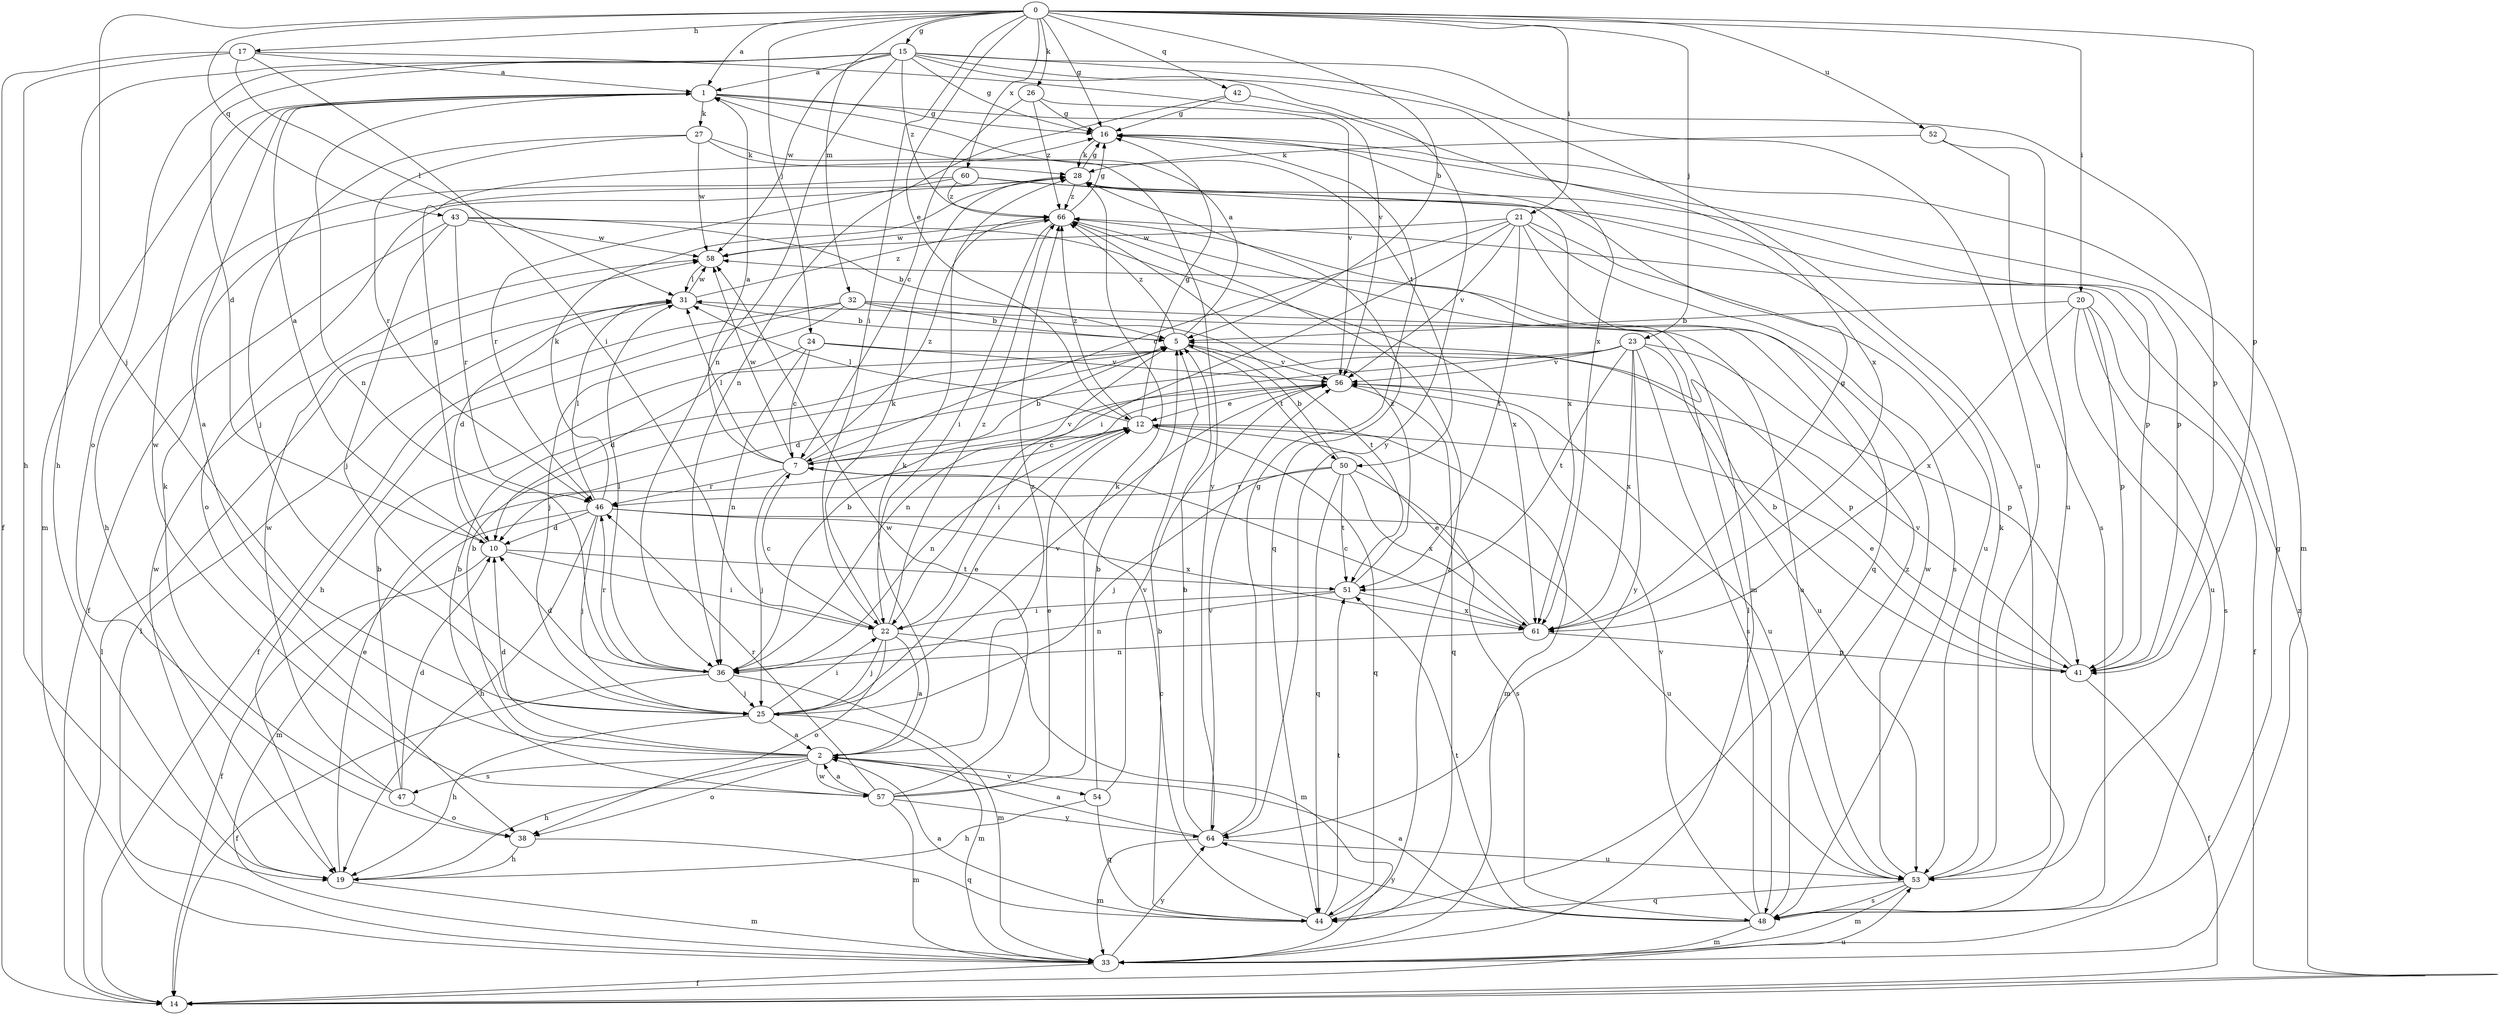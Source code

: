 strict digraph  {
0;
1;
2;
5;
7;
10;
12;
14;
15;
16;
17;
19;
20;
21;
22;
23;
24;
25;
26;
27;
28;
31;
32;
33;
36;
38;
41;
42;
43;
44;
46;
47;
48;
50;
51;
52;
53;
54;
56;
57;
58;
60;
61;
64;
66;
0 -> 1  [label=a];
0 -> 5  [label=b];
0 -> 12  [label=e];
0 -> 15  [label=g];
0 -> 16  [label=g];
0 -> 17  [label=h];
0 -> 20  [label=i];
0 -> 21  [label=i];
0 -> 22  [label=i];
0 -> 23  [label=j];
0 -> 24  [label=j];
0 -> 25  [label=j];
0 -> 26  [label=k];
0 -> 32  [label=m];
0 -> 41  [label=p];
0 -> 42  [label=q];
0 -> 43  [label=q];
0 -> 52  [label=u];
0 -> 60  [label=x];
1 -> 16  [label=g];
1 -> 27  [label=k];
1 -> 33  [label=m];
1 -> 36  [label=n];
1 -> 41  [label=p];
1 -> 50  [label=t];
1 -> 57  [label=w];
2 -> 1  [label=a];
2 -> 5  [label=b];
2 -> 10  [label=d];
2 -> 19  [label=h];
2 -> 28  [label=k];
2 -> 38  [label=o];
2 -> 47  [label=s];
2 -> 54  [label=v];
2 -> 57  [label=w];
2 -> 66  [label=z];
5 -> 1  [label=a];
5 -> 50  [label=t];
5 -> 56  [label=v];
5 -> 66  [label=z];
7 -> 1  [label=a];
7 -> 5  [label=b];
7 -> 25  [label=j];
7 -> 31  [label=l];
7 -> 46  [label=r];
7 -> 56  [label=v];
7 -> 58  [label=w];
7 -> 66  [label=z];
10 -> 1  [label=a];
10 -> 14  [label=f];
10 -> 16  [label=g];
10 -> 22  [label=i];
10 -> 51  [label=t];
12 -> 7  [label=c];
12 -> 16  [label=g];
12 -> 31  [label=l];
12 -> 33  [label=m];
12 -> 36  [label=n];
12 -> 44  [label=q];
12 -> 66  [label=z];
14 -> 31  [label=l];
14 -> 53  [label=u];
14 -> 66  [label=z];
15 -> 1  [label=a];
15 -> 10  [label=d];
15 -> 16  [label=g];
15 -> 19  [label=h];
15 -> 36  [label=n];
15 -> 38  [label=o];
15 -> 48  [label=s];
15 -> 53  [label=u];
15 -> 58  [label=w];
15 -> 61  [label=x];
15 -> 64  [label=y];
15 -> 66  [label=z];
16 -> 28  [label=k];
16 -> 33  [label=m];
17 -> 1  [label=a];
17 -> 14  [label=f];
17 -> 19  [label=h];
17 -> 22  [label=i];
17 -> 31  [label=l];
17 -> 56  [label=v];
19 -> 12  [label=e];
19 -> 33  [label=m];
19 -> 58  [label=w];
20 -> 5  [label=b];
20 -> 14  [label=f];
20 -> 41  [label=p];
20 -> 48  [label=s];
20 -> 53  [label=u];
20 -> 61  [label=x];
21 -> 7  [label=c];
21 -> 22  [label=i];
21 -> 44  [label=q];
21 -> 48  [label=s];
21 -> 51  [label=t];
21 -> 53  [label=u];
21 -> 56  [label=v];
21 -> 58  [label=w];
22 -> 2  [label=a];
22 -> 7  [label=c];
22 -> 25  [label=j];
22 -> 28  [label=k];
22 -> 33  [label=m];
22 -> 38  [label=o];
22 -> 66  [label=z];
23 -> 10  [label=d];
23 -> 36  [label=n];
23 -> 41  [label=p];
23 -> 48  [label=s];
23 -> 51  [label=t];
23 -> 53  [label=u];
23 -> 56  [label=v];
23 -> 61  [label=x];
23 -> 64  [label=y];
24 -> 7  [label=c];
24 -> 10  [label=d];
24 -> 36  [label=n];
24 -> 41  [label=p];
24 -> 56  [label=v];
25 -> 2  [label=a];
25 -> 12  [label=e];
25 -> 19  [label=h];
25 -> 22  [label=i];
25 -> 33  [label=m];
25 -> 56  [label=v];
26 -> 7  [label=c];
26 -> 16  [label=g];
26 -> 56  [label=v];
26 -> 66  [label=z];
27 -> 25  [label=j];
27 -> 28  [label=k];
27 -> 46  [label=r];
27 -> 58  [label=w];
27 -> 64  [label=y];
28 -> 16  [label=g];
28 -> 38  [label=o];
28 -> 41  [label=p];
28 -> 44  [label=q];
28 -> 66  [label=z];
31 -> 5  [label=b];
31 -> 10  [label=d];
31 -> 58  [label=w];
31 -> 66  [label=z];
32 -> 5  [label=b];
32 -> 14  [label=f];
32 -> 19  [label=h];
32 -> 25  [label=j];
32 -> 51  [label=t];
32 -> 53  [label=u];
33 -> 14  [label=f];
33 -> 16  [label=g];
33 -> 31  [label=l];
33 -> 64  [label=y];
36 -> 5  [label=b];
36 -> 10  [label=d];
36 -> 14  [label=f];
36 -> 25  [label=j];
36 -> 31  [label=l];
36 -> 33  [label=m];
36 -> 46  [label=r];
38 -> 19  [label=h];
38 -> 44  [label=q];
41 -> 5  [label=b];
41 -> 12  [label=e];
41 -> 14  [label=f];
41 -> 56  [label=v];
42 -> 16  [label=g];
42 -> 36  [label=n];
42 -> 61  [label=x];
43 -> 5  [label=b];
43 -> 14  [label=f];
43 -> 25  [label=j];
43 -> 46  [label=r];
43 -> 58  [label=w];
43 -> 61  [label=x];
44 -> 2  [label=a];
44 -> 5  [label=b];
44 -> 7  [label=c];
44 -> 51  [label=t];
44 -> 66  [label=z];
46 -> 10  [label=d];
46 -> 19  [label=h];
46 -> 25  [label=j];
46 -> 28  [label=k];
46 -> 31  [label=l];
46 -> 33  [label=m];
46 -> 53  [label=u];
46 -> 61  [label=x];
47 -> 5  [label=b];
47 -> 10  [label=d];
47 -> 28  [label=k];
47 -> 38  [label=o];
47 -> 58  [label=w];
48 -> 2  [label=a];
48 -> 31  [label=l];
48 -> 33  [label=m];
48 -> 51  [label=t];
48 -> 56  [label=v];
48 -> 64  [label=y];
48 -> 66  [label=z];
50 -> 5  [label=b];
50 -> 25  [label=j];
50 -> 44  [label=q];
50 -> 46  [label=r];
50 -> 48  [label=s];
50 -> 51  [label=t];
50 -> 61  [label=x];
51 -> 22  [label=i];
51 -> 36  [label=n];
51 -> 61  [label=x];
51 -> 66  [label=z];
52 -> 28  [label=k];
52 -> 48  [label=s];
52 -> 53  [label=u];
53 -> 28  [label=k];
53 -> 33  [label=m];
53 -> 44  [label=q];
53 -> 48  [label=s];
53 -> 58  [label=w];
54 -> 5  [label=b];
54 -> 19  [label=h];
54 -> 44  [label=q];
54 -> 56  [label=v];
56 -> 12  [label=e];
56 -> 22  [label=i];
56 -> 44  [label=q];
56 -> 53  [label=u];
57 -> 2  [label=a];
57 -> 5  [label=b];
57 -> 12  [label=e];
57 -> 28  [label=k];
57 -> 33  [label=m];
57 -> 46  [label=r];
57 -> 58  [label=w];
57 -> 64  [label=y];
58 -> 31  [label=l];
60 -> 19  [label=h];
60 -> 41  [label=p];
60 -> 46  [label=r];
60 -> 61  [label=x];
60 -> 66  [label=z];
61 -> 7  [label=c];
61 -> 12  [label=e];
61 -> 16  [label=g];
61 -> 36  [label=n];
61 -> 41  [label=p];
64 -> 2  [label=a];
64 -> 5  [label=b];
64 -> 16  [label=g];
64 -> 33  [label=m];
64 -> 53  [label=u];
64 -> 56  [label=v];
66 -> 16  [label=g];
66 -> 22  [label=i];
66 -> 33  [label=m];
66 -> 58  [label=w];
}
